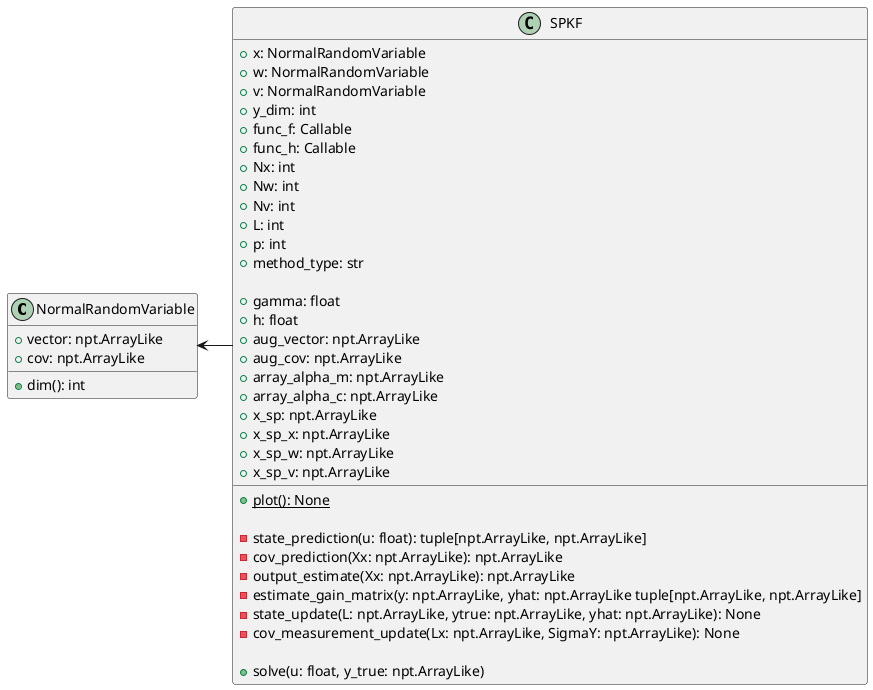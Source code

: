 @startuml
'https://plantuml.com/class-diagram

@startuml
'https://plantuml.com/class-diagram

class NormalRandomVariable
class SPKF

SPKF -left-> NormalRandomVariable

class NormalRandomVariable {
+ vector: npt.ArrayLike
+ cov: npt.ArrayLike
+ dim(): int
}

class SPKF {
+ x: NormalRandomVariable
+ w: NormalRandomVariable
+ v: NormalRandomVariable
+ y_dim: int
+ func_f: Callable
+ func_h: Callable
+ Nx: int
+ Nw: int
+ Nv: int
+ L: int
+ p: int
+ method_type: str

+ gamma: float
+ h: float
+ aug_vector: npt.ArrayLike
+ aug_cov: npt.ArrayLike
+ array_alpha_m: npt.ArrayLike
+ array_alpha_c: npt.ArrayLike
+ x_sp: npt.ArrayLike
+ x_sp_x: npt.ArrayLike
+ x_sp_w: npt.ArrayLike
+ x_sp_v: npt.ArrayLike

+ <u>plot(): None

- state_prediction(u: float): tuple[npt.ArrayLike, npt.ArrayLike]
- cov_prediction(Xx: npt.ArrayLike): npt.ArrayLike
- output_estimate(Xx: npt.ArrayLike): npt.ArrayLike
- estimate_gain_matrix(y: npt.ArrayLike, yhat: npt.ArrayLike tuple[npt.ArrayLike, npt.ArrayLike]
- state_update(L: npt.ArrayLike, ytrue: npt.ArrayLike, yhat: npt.ArrayLike): None
- cov_measurement_update(Lx: npt.ArrayLike, SigmaY: npt.ArrayLike): None

+ solve(u: float, y_true: npt.ArrayLike)
}



@enduml

@enduml